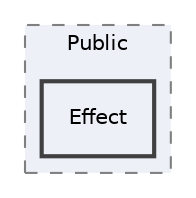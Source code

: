 digraph "Source/GKAbility/Public/Effect"
{
 // LATEX_PDF_SIZE
  edge [fontname="Helvetica",fontsize="10",labelfontname="Helvetica",labelfontsize="10"];
  node [fontname="Helvetica",fontsize="10",shape=record];
  compound=true
  subgraph clusterdir_9b2858cc452508f4e514ff18cb2eb58e {
    graph [ bgcolor="#edf0f7", pencolor="grey50", style="filled,dashed,", label="Public", fontname="Helvetica", fontsize="10", URL="dir_9b2858cc452508f4e514ff18cb2eb58e.html"]
  dir_30a021a1573513f98ff90ba4e64e6145 [shape=box, label="Effect", style="filled,bold,", fillcolor="#edf0f7", color="grey25", URL="dir_30a021a1573513f98ff90ba4e64e6145.html"];
  }
}
